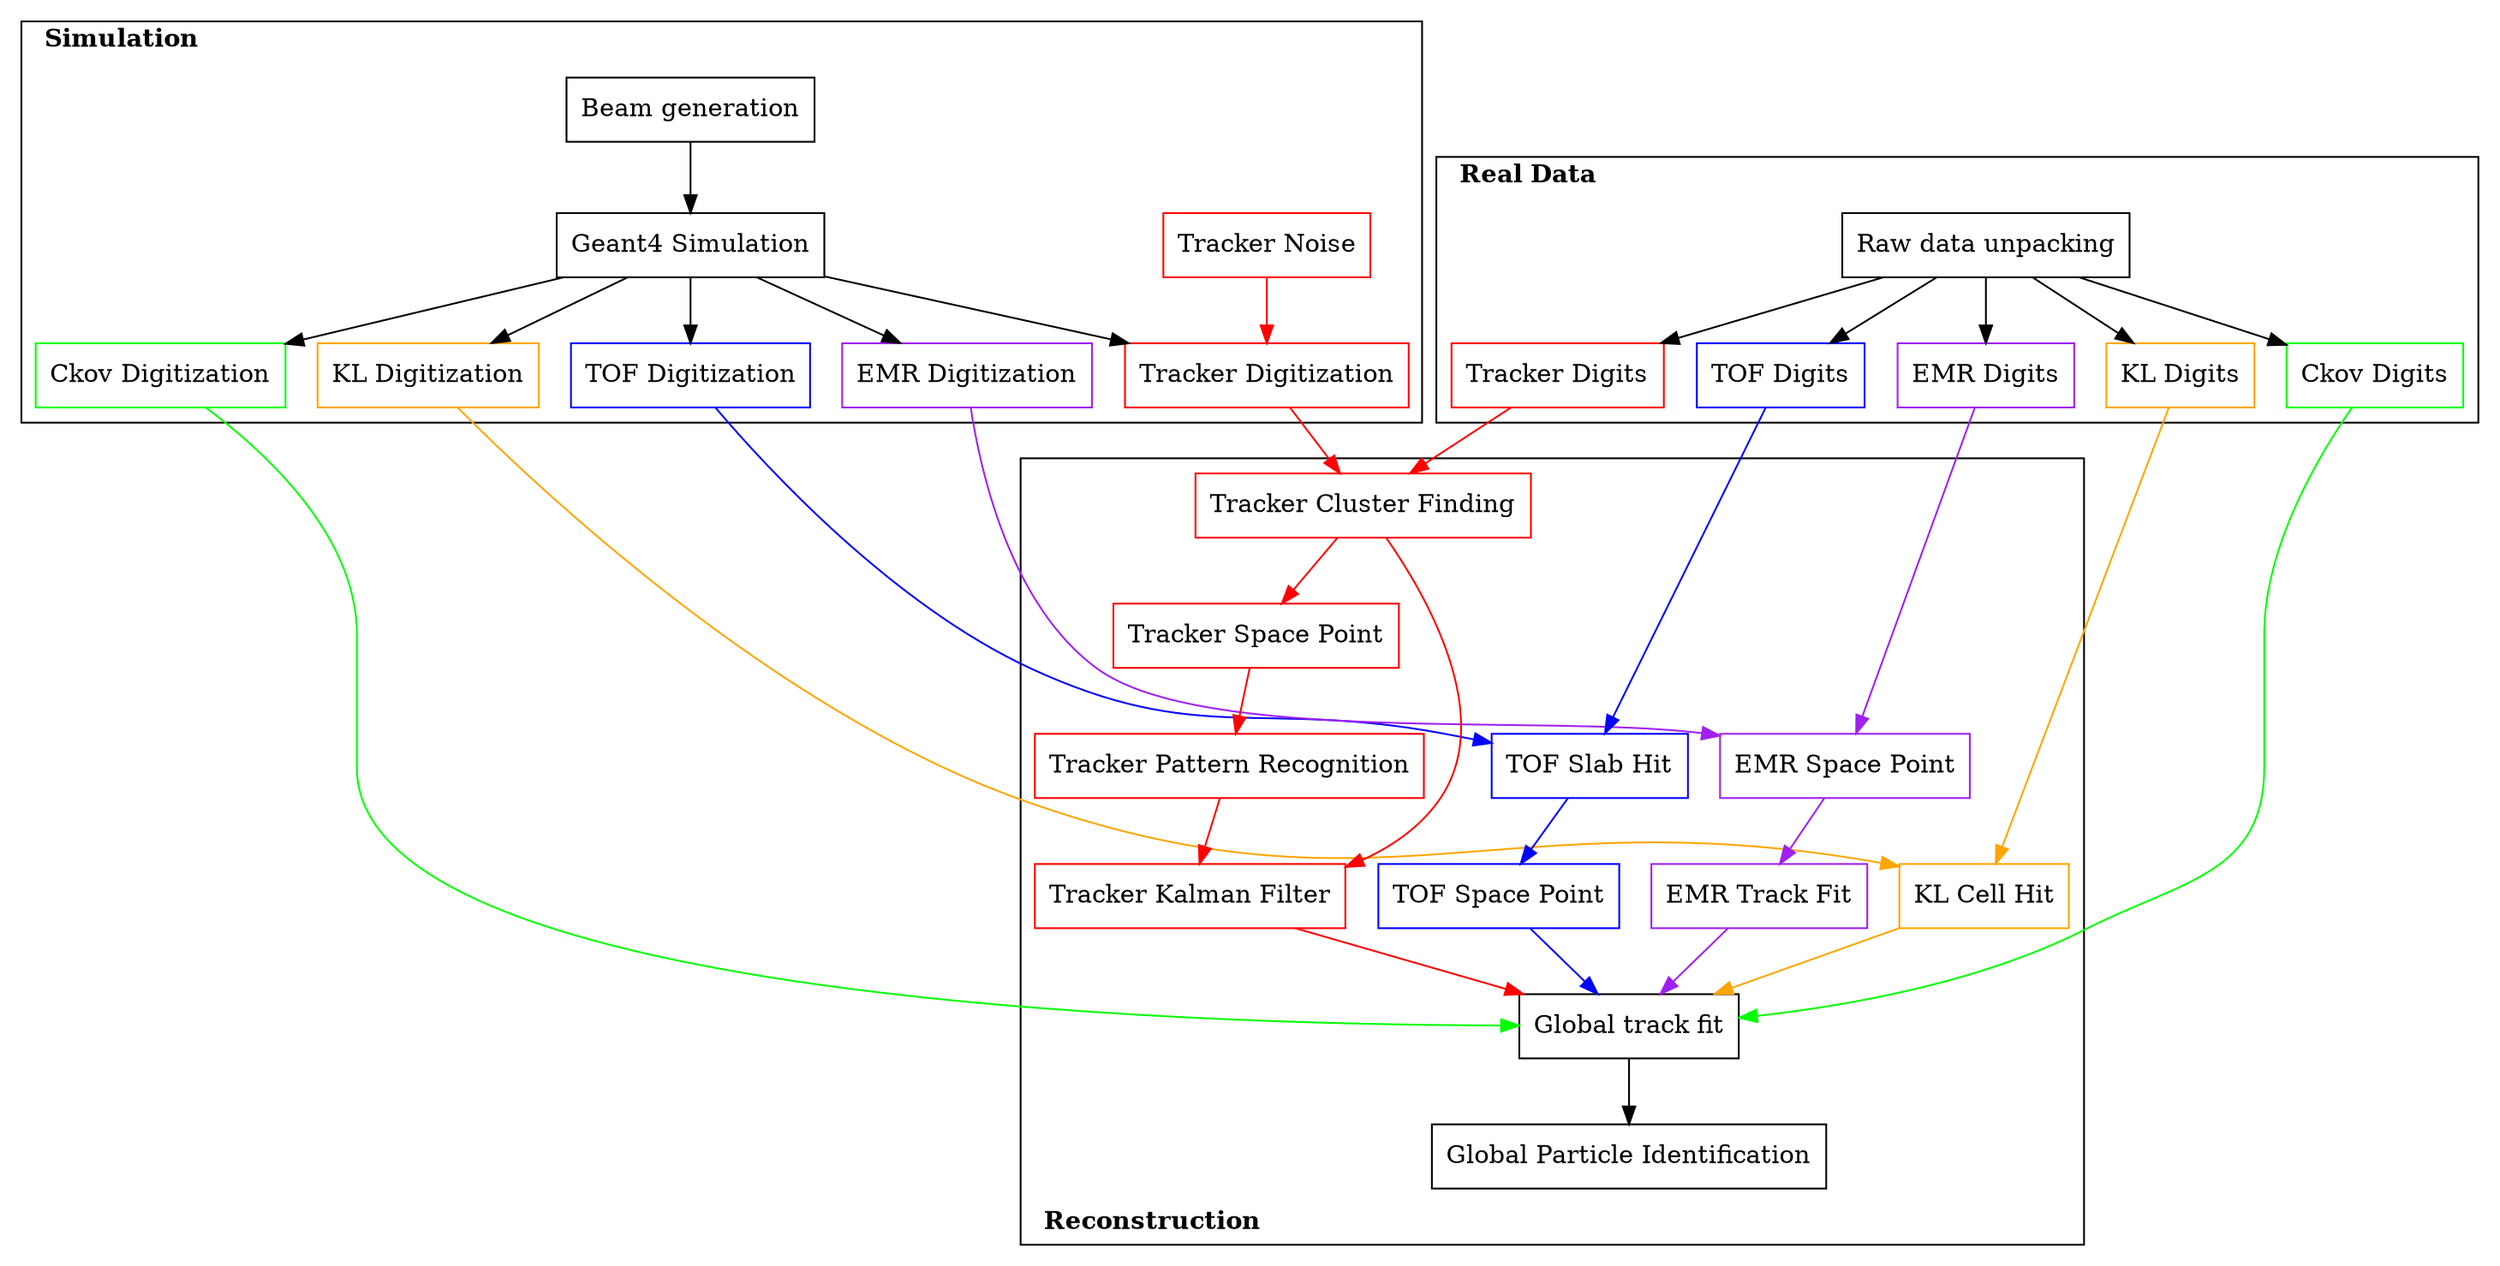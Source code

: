 // generate using "dot maus_process_diagram.dot -Tpdf -o maus_process_diagram.pdf"


digraph G {
  subgraph cluster_mc {
    label = < <B>Simulation</B> >
    labeljust = "l"

    beam_generation [shape=record, label="{Beam generation}"]
    simulation [shape=record, label="{Geant4 Simulation}"]
    tracker_mc_digitisation [shape=record, color="red", label="{Tracker Digitization}"]
    tracker_mc_noise [shape=record, color="red", label="{Tracker Noise}"]
    tof_mc_digitisation [shape=record, color="blue", label="{TOF Digitization}"]
    kl_mc_digitisation [shape=record, color = "orange", label="{KL Digitization}"]
    emr_mc_digitisation [shape=record, color = "purple", label="{EMR Digitization}"]
    ckov_mc_digitisation [shape=record, color = "green", label="{Ckov Digitization}"]
    // mc_trigger [shape=record, color=gray, fontcolor=gray, label="{MC Trigger}"]
  }

  subgraph cluster_raw {
    label = < <B>Real Data</B> >
    labeljust = "l"

    raw_data [shape=record, label="{Raw data unpacking}"]
    tof_digitisation [shape=record, color="blue", label="{TOF Digits}"]
    tracker_digitisation [shape=record, color="red", label="{Tracker Digits}"]
    kl_digitisation [shape=record, color = "orange", label="{KL Digits}"]
    emr_digitisation [shape=record, color = "purple", label="{EMR Digits}"]
    ckov_digitisation [shape=record, color = "green", label="{Ckov Digits}"]
  }

  subgraph cluster_recon {
    label = < <B>Reconstruction</B> >
    labeljust = "l"
    labelloc = "b"

    tof_slab_hit [shape=record, color="blue", label="{TOF Slab Hit}"]
    tof_space_point [shape=record, color="blue", label="{TOF Space Point}"]

    tracker_cluster_finding [shape=record, color="red", label="{Tracker Cluster Finding}"]
    tracker_space_point [shape=record, color="red", label="{Tracker Space Point}"]
    tracker_pattern_recognition [shape=record, color="red", label="{Tracker Pattern Recognition}"]
    tracker_kalman_filter [shape=record, color="red", label="{Tracker Kalman Filter}"]

    kl_cell_hits [shape=record, color = "orange", label="{KL Cell Hit}"]

    emr_space_point [shape=record, color = "purple", label="{EMR Space Point}"]
    emr_track [shape=record, color = "purple", label="{EMR Track Fit}"]

    global_pid [shape=record, label="{Global Particle Identification}"]
    global_track_fit [shape=record, label="{Global track fit}"]
  }

  beam_generation -> simulation

    simulation -> tracker_mc_digitisation
    tracker_mc_noise -> tracker_mc_digitisation [color="red"]
      tracker_mc_digitisation -> tracker_cluster_finding [color="red"]
    raw_data -> tracker_digitisation
      tracker_digitisation -> tracker_cluster_finding [color="red"]
        tracker_cluster_finding -> tracker_space_point -> tracker_pattern_recognition -> tracker_kalman_filter [color="red"]
        tracker_cluster_finding -> tracker_kalman_filter [color="red"]
          tracker_kalman_filter -> global_track_fit [color="red"]

  simulation -> tof_mc_digitisation
    tof_mc_digitisation -> tof_slab_hit [color = "blue"]
  raw_data -> tof_digitisation
    tof_digitisation -> tof_slab_hit [color = "blue"]
      tof_slab_hit -> tof_space_point [color = "blue"]
        tof_space_point -> global_track_fit [color = "blue"]

  simulation -> kl_mc_digitisation
    kl_mc_digitisation -> kl_cell_hits [color = "orange"]
  raw_data -> kl_digitisation
    kl_digitisation -> kl_cell_hits [color = "orange"]
      kl_cell_hits -> global_track_fit [color = "orange"]

  simulation -> emr_mc_digitisation
  raw_data -> emr_digitisation
    emr_mc_digitisation -> emr_space_point [color = "purple"]
    emr_digitisation -> emr_space_point [color = "purple"]
      emr_space_point-> emr_track [color = "purple"]
        emr_track -> global_track_fit [color = "purple"]

  simulation -> ckov_mc_digitisation
    ckov_mc_digitisation -> global_track_fit [color = "green"]
  raw_data -> ckov_digitisation
    ckov_digitisation -> global_track_fit [color = "green"]

  global_track_fit -> global_pid
}



